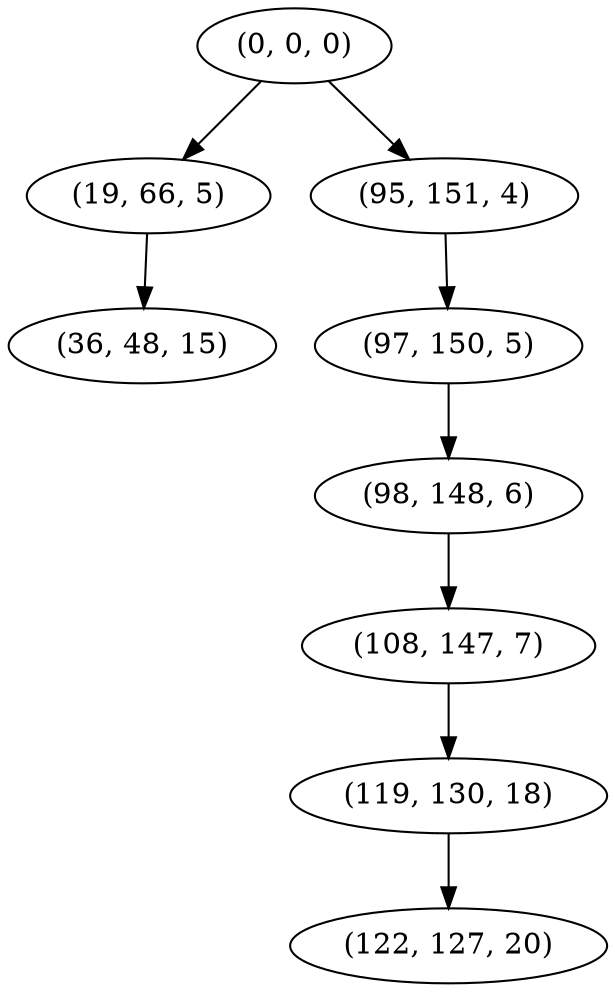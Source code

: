 digraph tree {
    "(0, 0, 0)";
    "(19, 66, 5)";
    "(36, 48, 15)";
    "(95, 151, 4)";
    "(97, 150, 5)";
    "(98, 148, 6)";
    "(108, 147, 7)";
    "(119, 130, 18)";
    "(122, 127, 20)";
    "(0, 0, 0)" -> "(19, 66, 5)";
    "(0, 0, 0)" -> "(95, 151, 4)";
    "(19, 66, 5)" -> "(36, 48, 15)";
    "(95, 151, 4)" -> "(97, 150, 5)";
    "(97, 150, 5)" -> "(98, 148, 6)";
    "(98, 148, 6)" -> "(108, 147, 7)";
    "(108, 147, 7)" -> "(119, 130, 18)";
    "(119, 130, 18)" -> "(122, 127, 20)";
}
